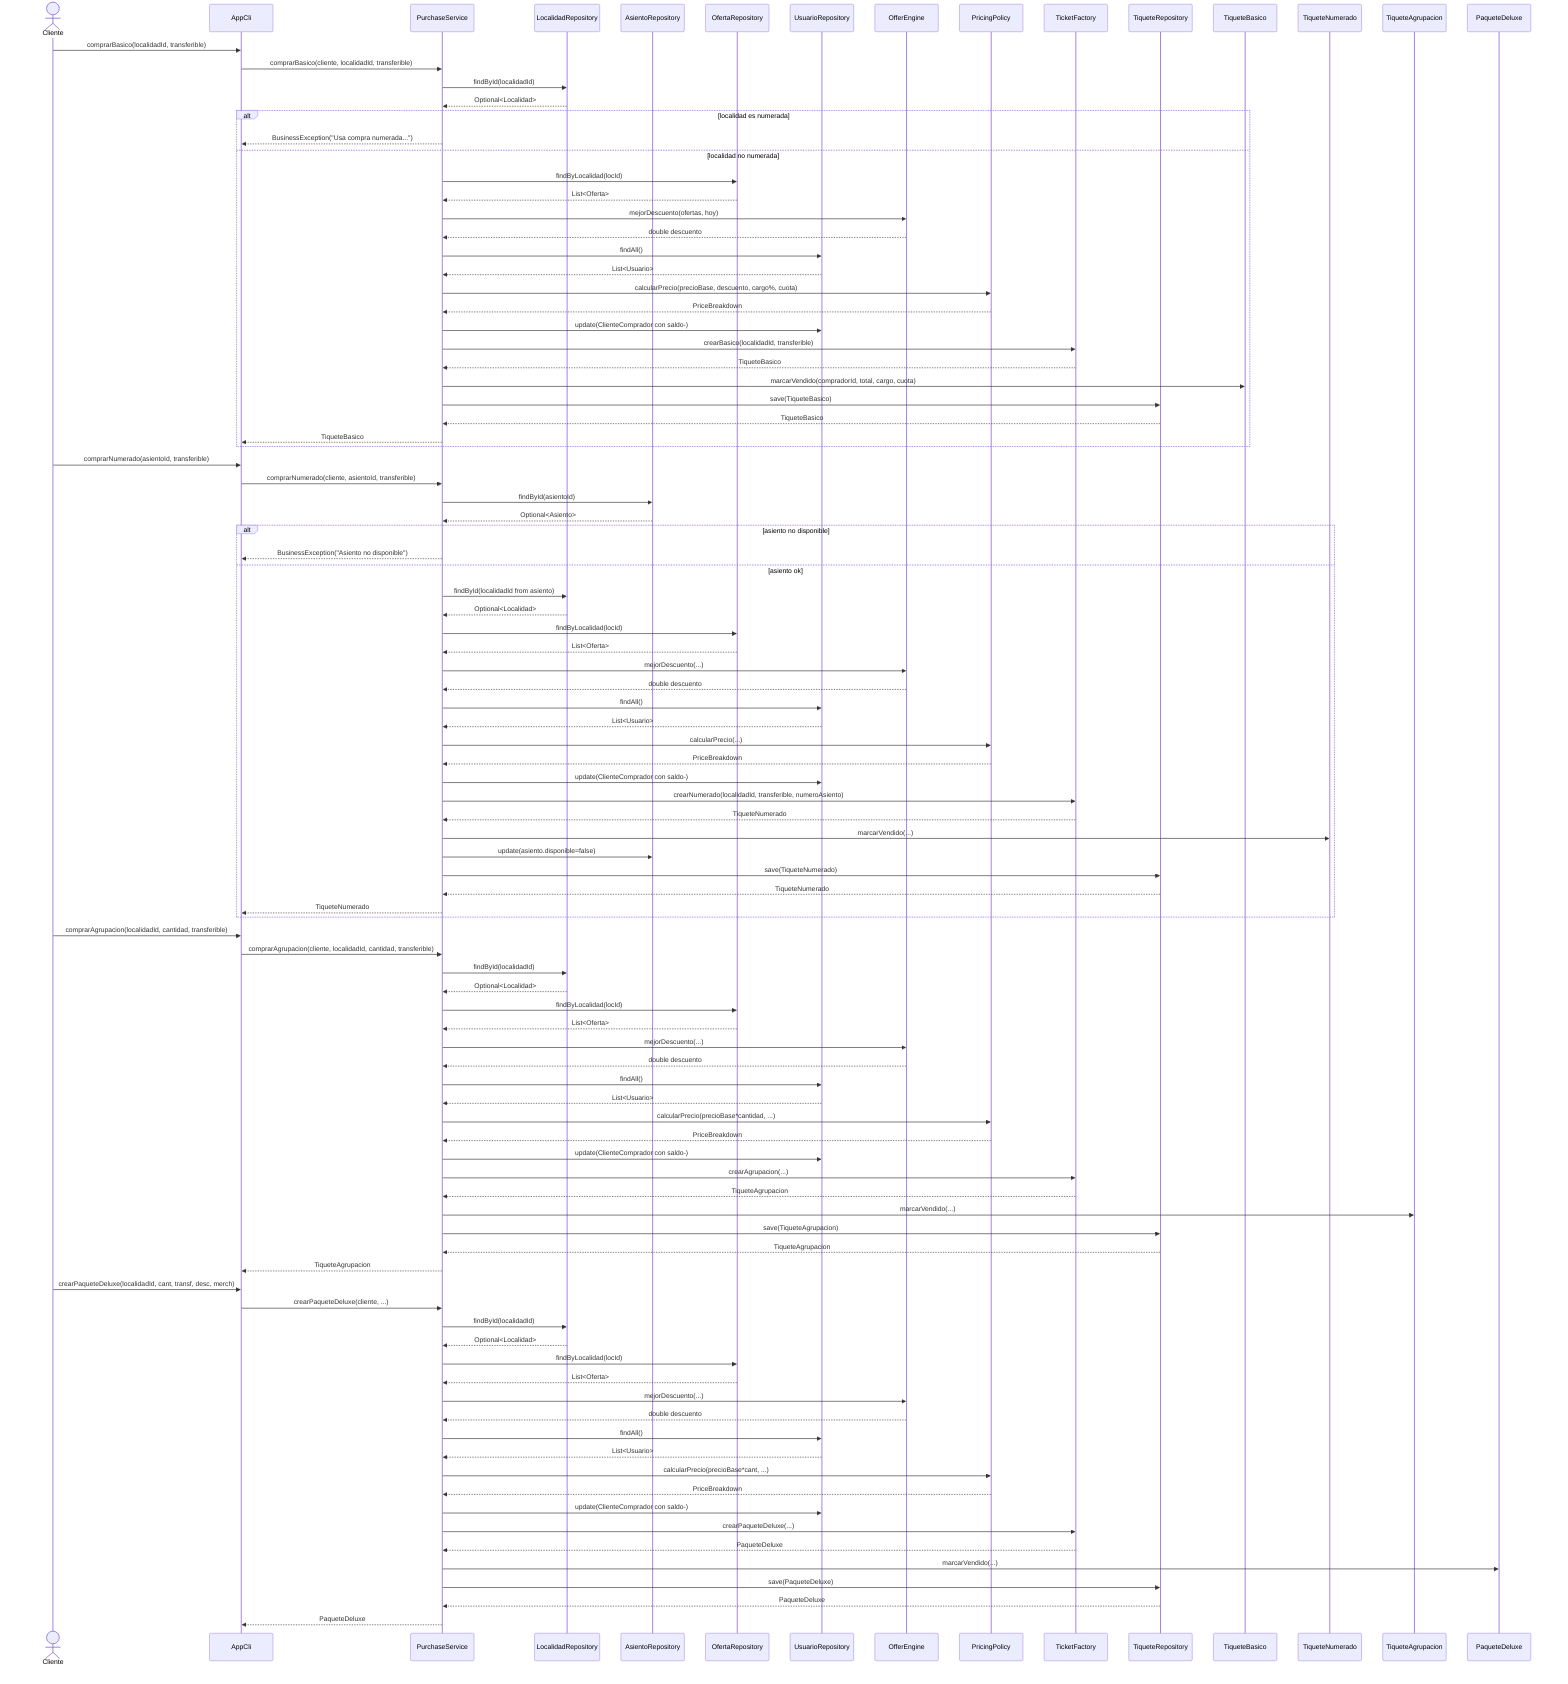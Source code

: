 %% Secuencia: Compra (básico, numerado, agrupación y paquete deluxe)
sequenceDiagram
actor Cliente
participant AppCli
participant PurchaseService
participant LocalidadRepository
participant AsientoRepository
participant OfertaRepository
participant UsuarioRepository
participant OfferEngine
participant PricingPolicy
participant TicketFactory
participant TiqueteRepository

%% Comprar básico (localidad no numerada)
Cliente->>AppCli: comprarBasico(localidadId, transferible)
AppCli->>PurchaseService: comprarBasico(cliente, localidadId, transferible)
PurchaseService->>LocalidadRepository: findById(localidadId)
LocalidadRepository-->>PurchaseService: Optional<Localidad>
alt localidad es numerada
  PurchaseService-->>AppCli: BusinessException("Usa compra numerada...")
else localidad no numerada
  PurchaseService->>OfertaRepository: findByLocalidad(locId)
  OfertaRepository-->>PurchaseService: List<Oferta>
  PurchaseService->>OfferEngine: mejorDescuento(ofertas, hoy)
  OfferEngine-->>PurchaseService: double descuento
  PurchaseService->>UsuarioRepository: findAll()
  UsuarioRepository-->>PurchaseService: List<Usuario>
  PurchaseService->>PricingPolicy: calcularPrecio(precioBase, descuento, cargo%, cuota)
  PricingPolicy-->>PurchaseService: PriceBreakdown
  PurchaseService->>UsuarioRepository: update(ClienteComprador con saldo-)
  PurchaseService->>TicketFactory: crearBasico(localidadId, transferible)
  TicketFactory-->>PurchaseService: TiqueteBasico
  PurchaseService->>TiqueteBasico: marcarVendido(compradorId, total, cargo, cuota)
  PurchaseService->>TiqueteRepository: save(TiqueteBasico)
  TiqueteRepository-->>PurchaseService: TiqueteBasico
  PurchaseService-->>AppCli: TiqueteBasico
end

%% Comprar numerado (por asiento)
Cliente->>AppCli: comprarNumerado(asientoId, transferible)
AppCli->>PurchaseService: comprarNumerado(cliente, asientoId, transferible)
PurchaseService->>AsientoRepository: findById(asientoId)
AsientoRepository-->>PurchaseService: Optional<Asiento>
alt asiento no disponible
  PurchaseService-->>AppCli: BusinessException("Asiento no disponible")
else asiento ok
  PurchaseService->>LocalidadRepository: findById(localidadId from asiento)
  LocalidadRepository-->>PurchaseService: Optional<Localidad>
  PurchaseService->>OfertaRepository: findByLocalidad(locId)
  OfertaRepository-->>PurchaseService: List<Oferta>
  PurchaseService->>OfferEngine: mejorDescuento(...)
  OfferEngine-->>PurchaseService: double descuento
  PurchaseService->>UsuarioRepository: findAll()
  UsuarioRepository-->>PurchaseService: List<Usuario>
  PurchaseService->>PricingPolicy: calcularPrecio(...)
  PricingPolicy-->>PurchaseService: PriceBreakdown
  PurchaseService->>UsuarioRepository: update(ClienteComprador con saldo-)
  PurchaseService->>TicketFactory: crearNumerado(localidadId, transferible, numeroAsiento)
  TicketFactory-->>PurchaseService: TiqueteNumerado
  PurchaseService->>TiqueteNumerado: marcarVendido(...)
  PurchaseService->>AsientoRepository: update(asiento.disponible=false)
  PurchaseService->>TiqueteRepository: save(TiqueteNumerado)
  TiqueteRepository-->>PurchaseService: TiqueteNumerado
  PurchaseService-->>AppCli: TiqueteNumerado
end

%% Comprar agrupación
Cliente->>AppCli: comprarAgrupacion(localidadId, cantidad, transferible)
AppCli->>PurchaseService: comprarAgrupacion(cliente, localidadId, cantidad, transferible)
PurchaseService->>LocalidadRepository: findById(localidadId)
LocalidadRepository-->>PurchaseService: Optional<Localidad>
PurchaseService->>OfertaRepository: findByLocalidad(locId)
OfertaRepository-->>PurchaseService: List<Oferta>
PurchaseService->>OfferEngine: mejorDescuento(...)
OfferEngine-->>PurchaseService: double descuento
PurchaseService->>UsuarioRepository: findAll()
UsuarioRepository-->>PurchaseService: List<Usuario>
PurchaseService->>PricingPolicy: calcularPrecio(precioBase*cantidad, ...)
PricingPolicy-->>PurchaseService: PriceBreakdown
PurchaseService->>UsuarioRepository: update(ClienteComprador con saldo-)
PurchaseService->>TicketFactory: crearAgrupacion(...)
TicketFactory-->>PurchaseService: TiqueteAgrupacion
PurchaseService->>TiqueteAgrupacion: marcarVendido(...)
PurchaseService->>TiqueteRepository: save(TiqueteAgrupacion)
TiqueteRepository-->>PurchaseService: TiqueteAgrupacion
PurchaseService-->>AppCli: TiqueteAgrupacion

%% Crear paquete deluxe
Cliente->>AppCli: crearPaqueteDeluxe(localidadId, cant, transf, desc, merch)
AppCli->>PurchaseService: crearPaqueteDeluxe(cliente, ...)
PurchaseService->>LocalidadRepository: findById(localidadId)
LocalidadRepository-->>PurchaseService: Optional<Localidad>
PurchaseService->>OfertaRepository: findByLocalidad(locId)
OfertaRepository-->>PurchaseService: List<Oferta>
PurchaseService->>OfferEngine: mejorDescuento(...)
OfferEngine-->>PurchaseService: double descuento
PurchaseService->>UsuarioRepository: findAll()
UsuarioRepository-->>PurchaseService: List<Usuario>
PurchaseService->>PricingPolicy: calcularPrecio(precioBase*cant, ...)
PricingPolicy-->>PurchaseService: PriceBreakdown
PurchaseService->>UsuarioRepository: update(ClienteComprador con saldo-)
PurchaseService->>TicketFactory: crearPaqueteDeluxe(...)
TicketFactory-->>PurchaseService: PaqueteDeluxe
PurchaseService->>PaqueteDeluxe: marcarVendido(...)
PurchaseService->>TiqueteRepository: save(PaqueteDeluxe)
TiqueteRepository-->>PurchaseService: PaqueteDeluxe
PurchaseService-->>AppCli: PaqueteDeluxe